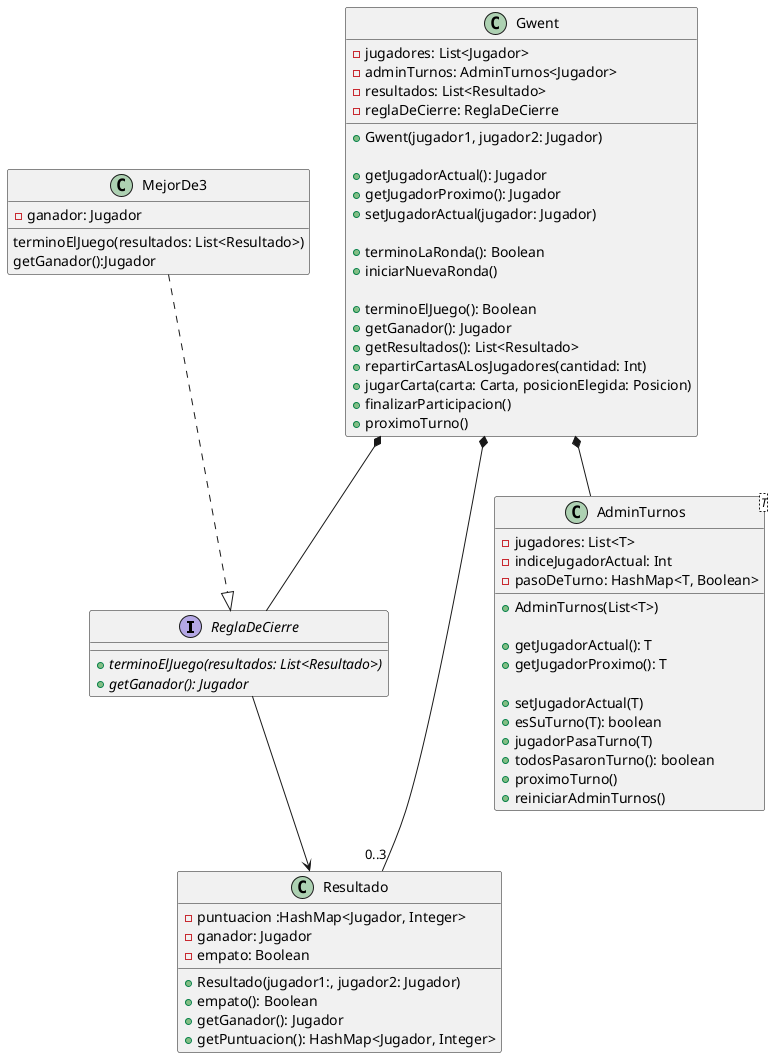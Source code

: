 @startuml

interface ReglaDeCierre{
  + {abstract} terminoElJuego(resultados: List<Resultado>)
  + {abstract} getGanador(): Jugador
}
MejorDe3 ..|> ReglaDeCierre
ReglaDeCierre --> Resultado

class MejorDe3{
  - ganador: Jugador

  terminoElJuego(resultados: List<Resultado>)
  getGanador():Jugador
}

class AdminTurnos<T> {
    - jugadores: List<T>
    - indiceJugadorActual: Int
    - pasoDeTurno: HashMap<T, Boolean>

    + AdminTurnos(List<T>)

    + getJugadorActual(): T
    + getJugadorProximo(): T

    + setJugadorActual(T)
    + esSuTurno(T): boolean
    + jugadorPasaTurno(T)
    + todosPasaronTurno(): boolean
    + proximoTurno()
    + reiniciarAdminTurnos()
}

class Resultado {
  - puntuacion :HashMap<Jugador, Integer>
  - ganador: Jugador
  - empato: Boolean

  + Resultado(jugador1:, jugador2: Jugador)
  + empato(): Boolean
  + getGanador(): Jugador
  + getPuntuacion(): HashMap<Jugador, Integer>

}


class Gwent {
  - jugadores: List<Jugador>
  - adminTurnos: AdminTurnos<Jugador>
  - resultados: List<Resultado>
  - reglaDeCierre: ReglaDeCierre

  + Gwent(jugador1, jugador2: Jugador)

  + getJugadorActual(): Jugador
  + getJugadorProximo(): Jugador
  + setJugadorActual(jugador: Jugador)

  + terminoLaRonda(): Boolean
  + iniciarNuevaRonda()

  + terminoElJuego(): Boolean
  + getGanador(): Jugador
  + getResultados(): List<Resultado>


  + repartirCartasALosJugadores(cantidad: Int)
  + jugarCarta(carta: Carta, posicionElegida: Posicion)
  + finalizarParticipacion()
  + proximoTurno()
}

Gwent *-- AdminTurnos
Gwent *-- ReglaDeCierre
Gwent *-- "0..3" Resultado

@enduml
